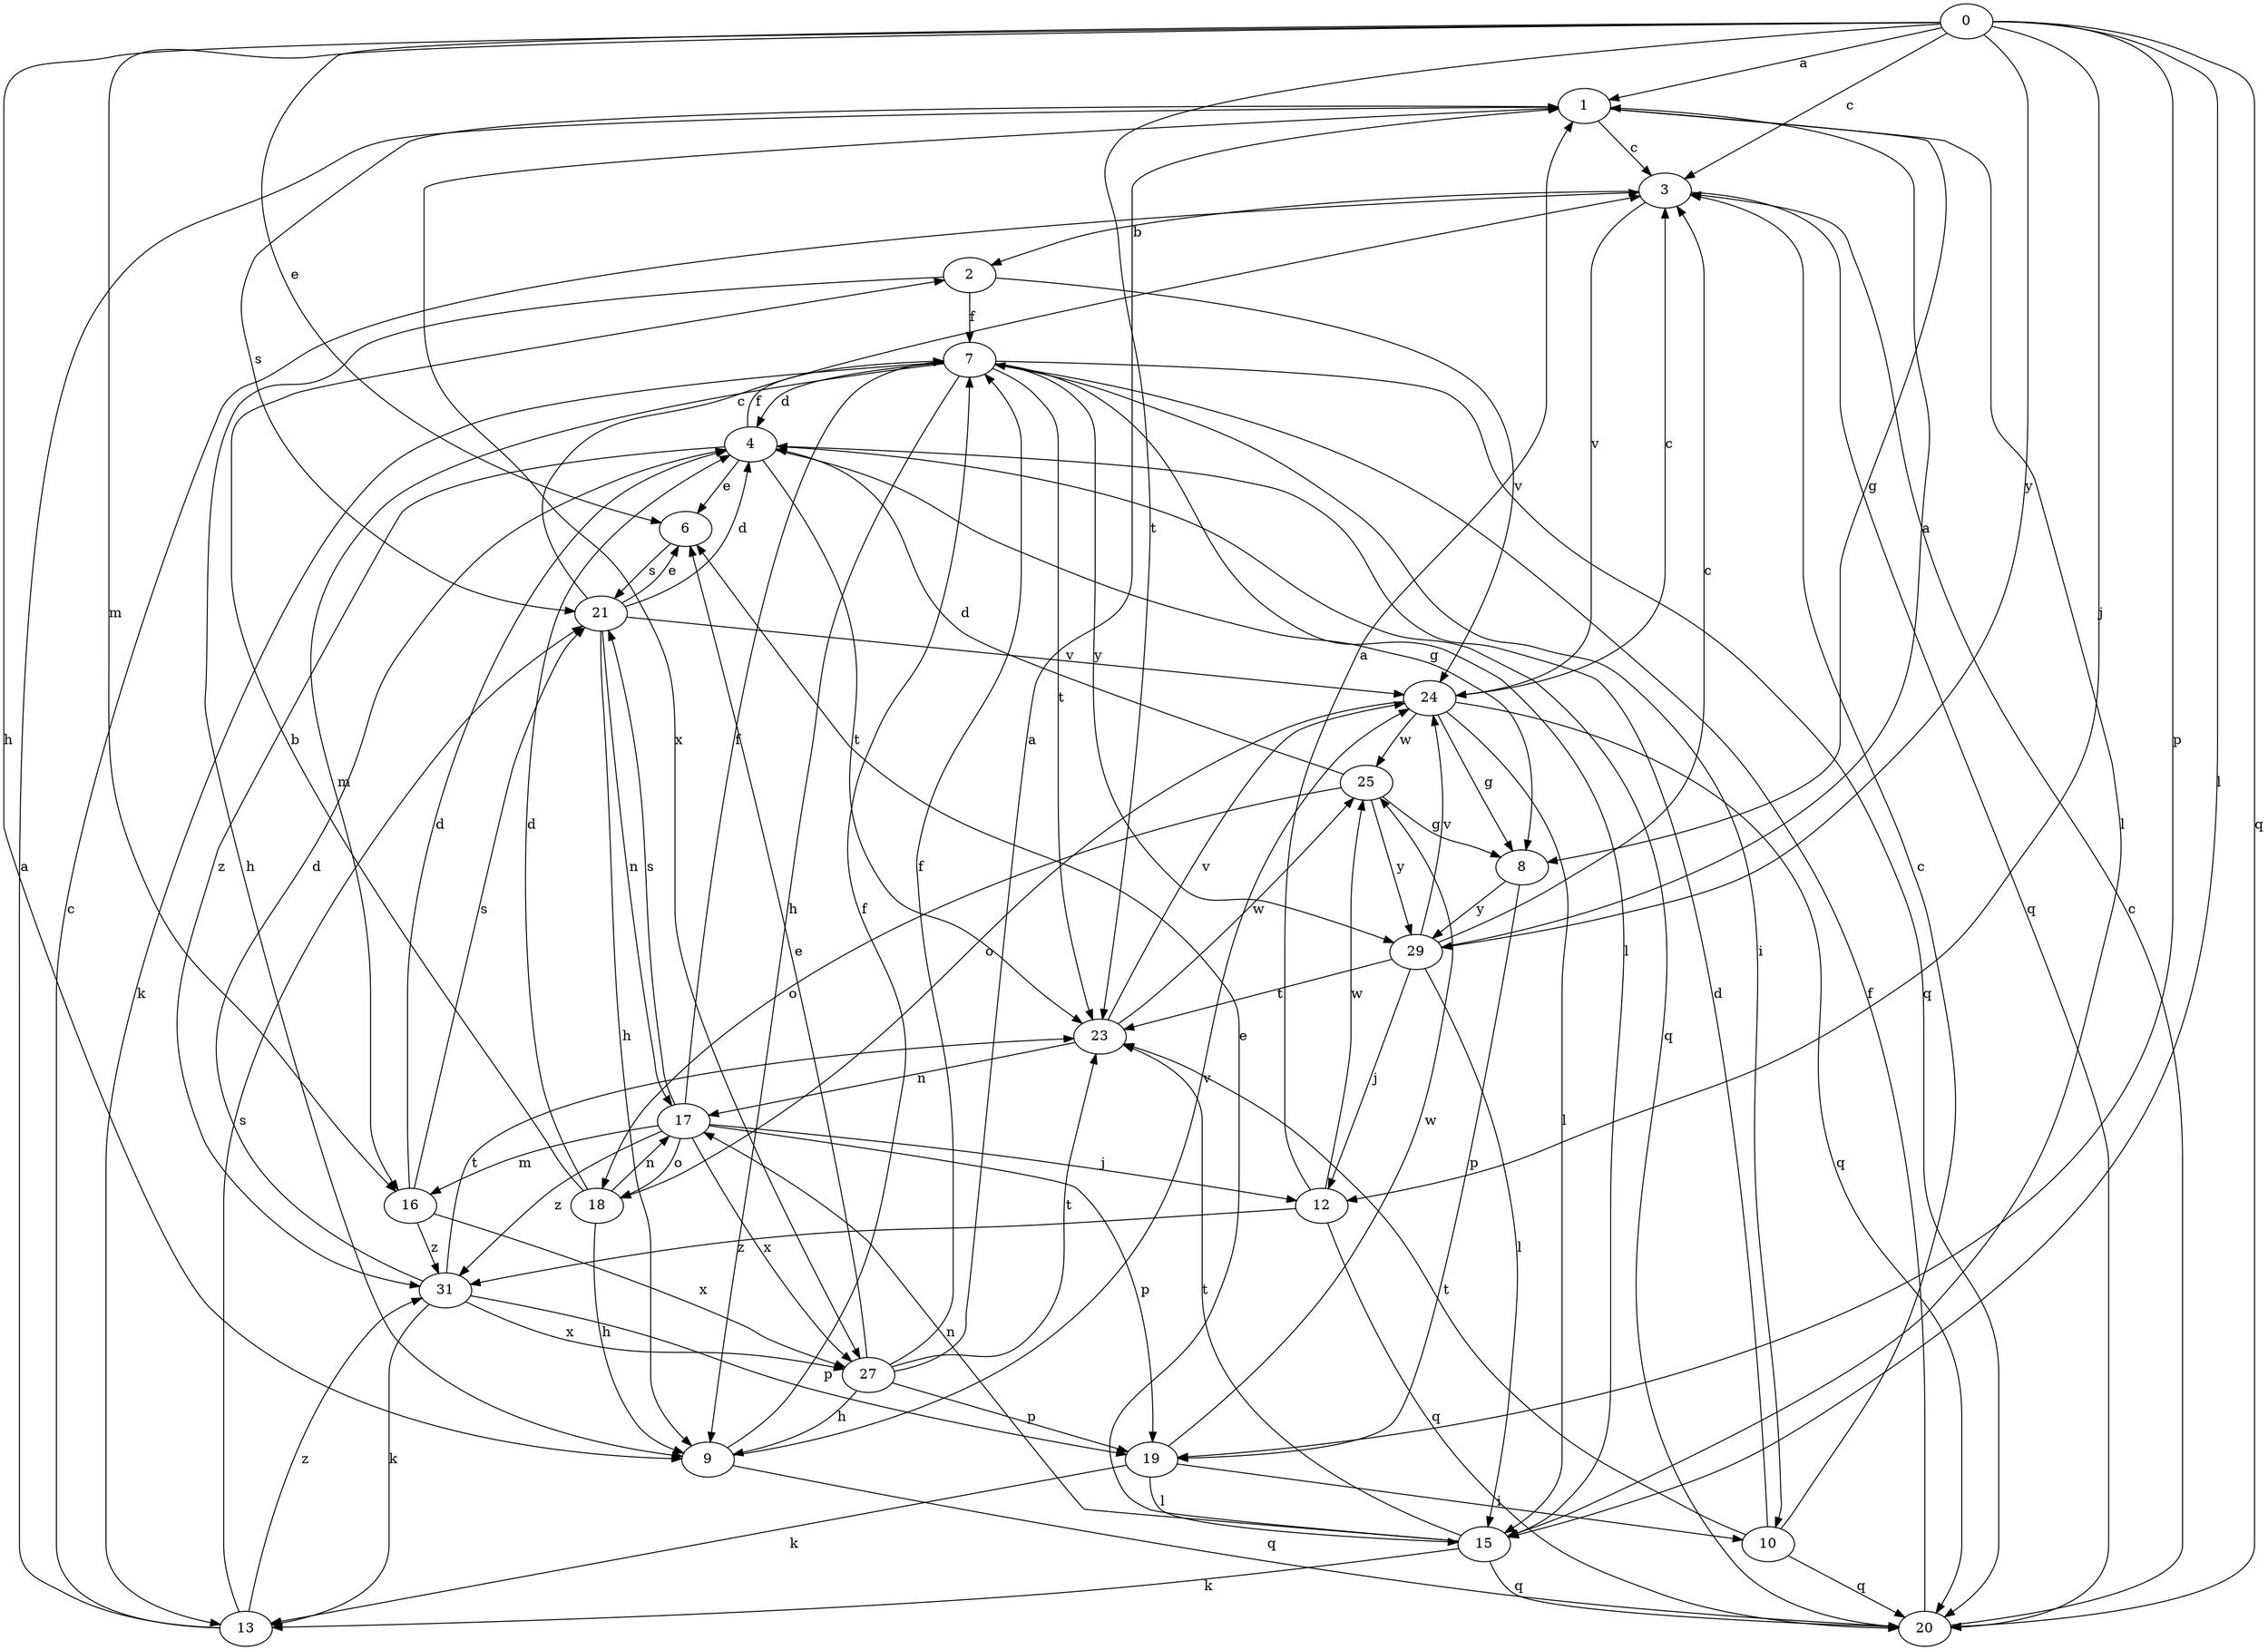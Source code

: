 strict digraph  {
0;
1;
2;
3;
4;
6;
7;
8;
9;
10;
12;
13;
15;
16;
17;
18;
19;
20;
21;
23;
24;
25;
27;
29;
31;
0 -> 1  [label=a];
0 -> 3  [label=c];
0 -> 6  [label=e];
0 -> 9  [label=h];
0 -> 12  [label=j];
0 -> 15  [label=l];
0 -> 16  [label=m];
0 -> 19  [label=p];
0 -> 20  [label=q];
0 -> 23  [label=t];
0 -> 29  [label=y];
1 -> 3  [label=c];
1 -> 8  [label=g];
1 -> 15  [label=l];
1 -> 21  [label=s];
1 -> 27  [label=x];
2 -> 7  [label=f];
2 -> 9  [label=h];
2 -> 24  [label=v];
3 -> 2  [label=b];
3 -> 20  [label=q];
3 -> 24  [label=v];
4 -> 6  [label=e];
4 -> 7  [label=f];
4 -> 8  [label=g];
4 -> 20  [label=q];
4 -> 23  [label=t];
4 -> 31  [label=z];
6 -> 21  [label=s];
7 -> 4  [label=d];
7 -> 9  [label=h];
7 -> 10  [label=i];
7 -> 13  [label=k];
7 -> 15  [label=l];
7 -> 16  [label=m];
7 -> 20  [label=q];
7 -> 23  [label=t];
7 -> 29  [label=y];
8 -> 19  [label=p];
8 -> 29  [label=y];
9 -> 7  [label=f];
9 -> 20  [label=q];
9 -> 24  [label=v];
10 -> 3  [label=c];
10 -> 4  [label=d];
10 -> 20  [label=q];
10 -> 23  [label=t];
12 -> 1  [label=a];
12 -> 20  [label=q];
12 -> 25  [label=w];
12 -> 31  [label=z];
13 -> 1  [label=a];
13 -> 3  [label=c];
13 -> 21  [label=s];
13 -> 31  [label=z];
15 -> 6  [label=e];
15 -> 13  [label=k];
15 -> 17  [label=n];
15 -> 20  [label=q];
15 -> 23  [label=t];
16 -> 4  [label=d];
16 -> 21  [label=s];
16 -> 27  [label=x];
16 -> 31  [label=z];
17 -> 7  [label=f];
17 -> 12  [label=j];
17 -> 16  [label=m];
17 -> 18  [label=o];
17 -> 19  [label=p];
17 -> 21  [label=s];
17 -> 27  [label=x];
17 -> 31  [label=z];
18 -> 2  [label=b];
18 -> 4  [label=d];
18 -> 9  [label=h];
18 -> 17  [label=n];
19 -> 10  [label=i];
19 -> 13  [label=k];
19 -> 15  [label=l];
19 -> 25  [label=w];
20 -> 3  [label=c];
20 -> 7  [label=f];
21 -> 3  [label=c];
21 -> 4  [label=d];
21 -> 6  [label=e];
21 -> 9  [label=h];
21 -> 17  [label=n];
21 -> 24  [label=v];
23 -> 17  [label=n];
23 -> 24  [label=v];
23 -> 25  [label=w];
24 -> 3  [label=c];
24 -> 8  [label=g];
24 -> 15  [label=l];
24 -> 18  [label=o];
24 -> 20  [label=q];
24 -> 25  [label=w];
25 -> 4  [label=d];
25 -> 8  [label=g];
25 -> 18  [label=o];
25 -> 29  [label=y];
27 -> 1  [label=a];
27 -> 6  [label=e];
27 -> 7  [label=f];
27 -> 9  [label=h];
27 -> 19  [label=p];
27 -> 23  [label=t];
29 -> 1  [label=a];
29 -> 3  [label=c];
29 -> 12  [label=j];
29 -> 15  [label=l];
29 -> 23  [label=t];
29 -> 24  [label=v];
31 -> 4  [label=d];
31 -> 13  [label=k];
31 -> 19  [label=p];
31 -> 23  [label=t];
31 -> 27  [label=x];
}

